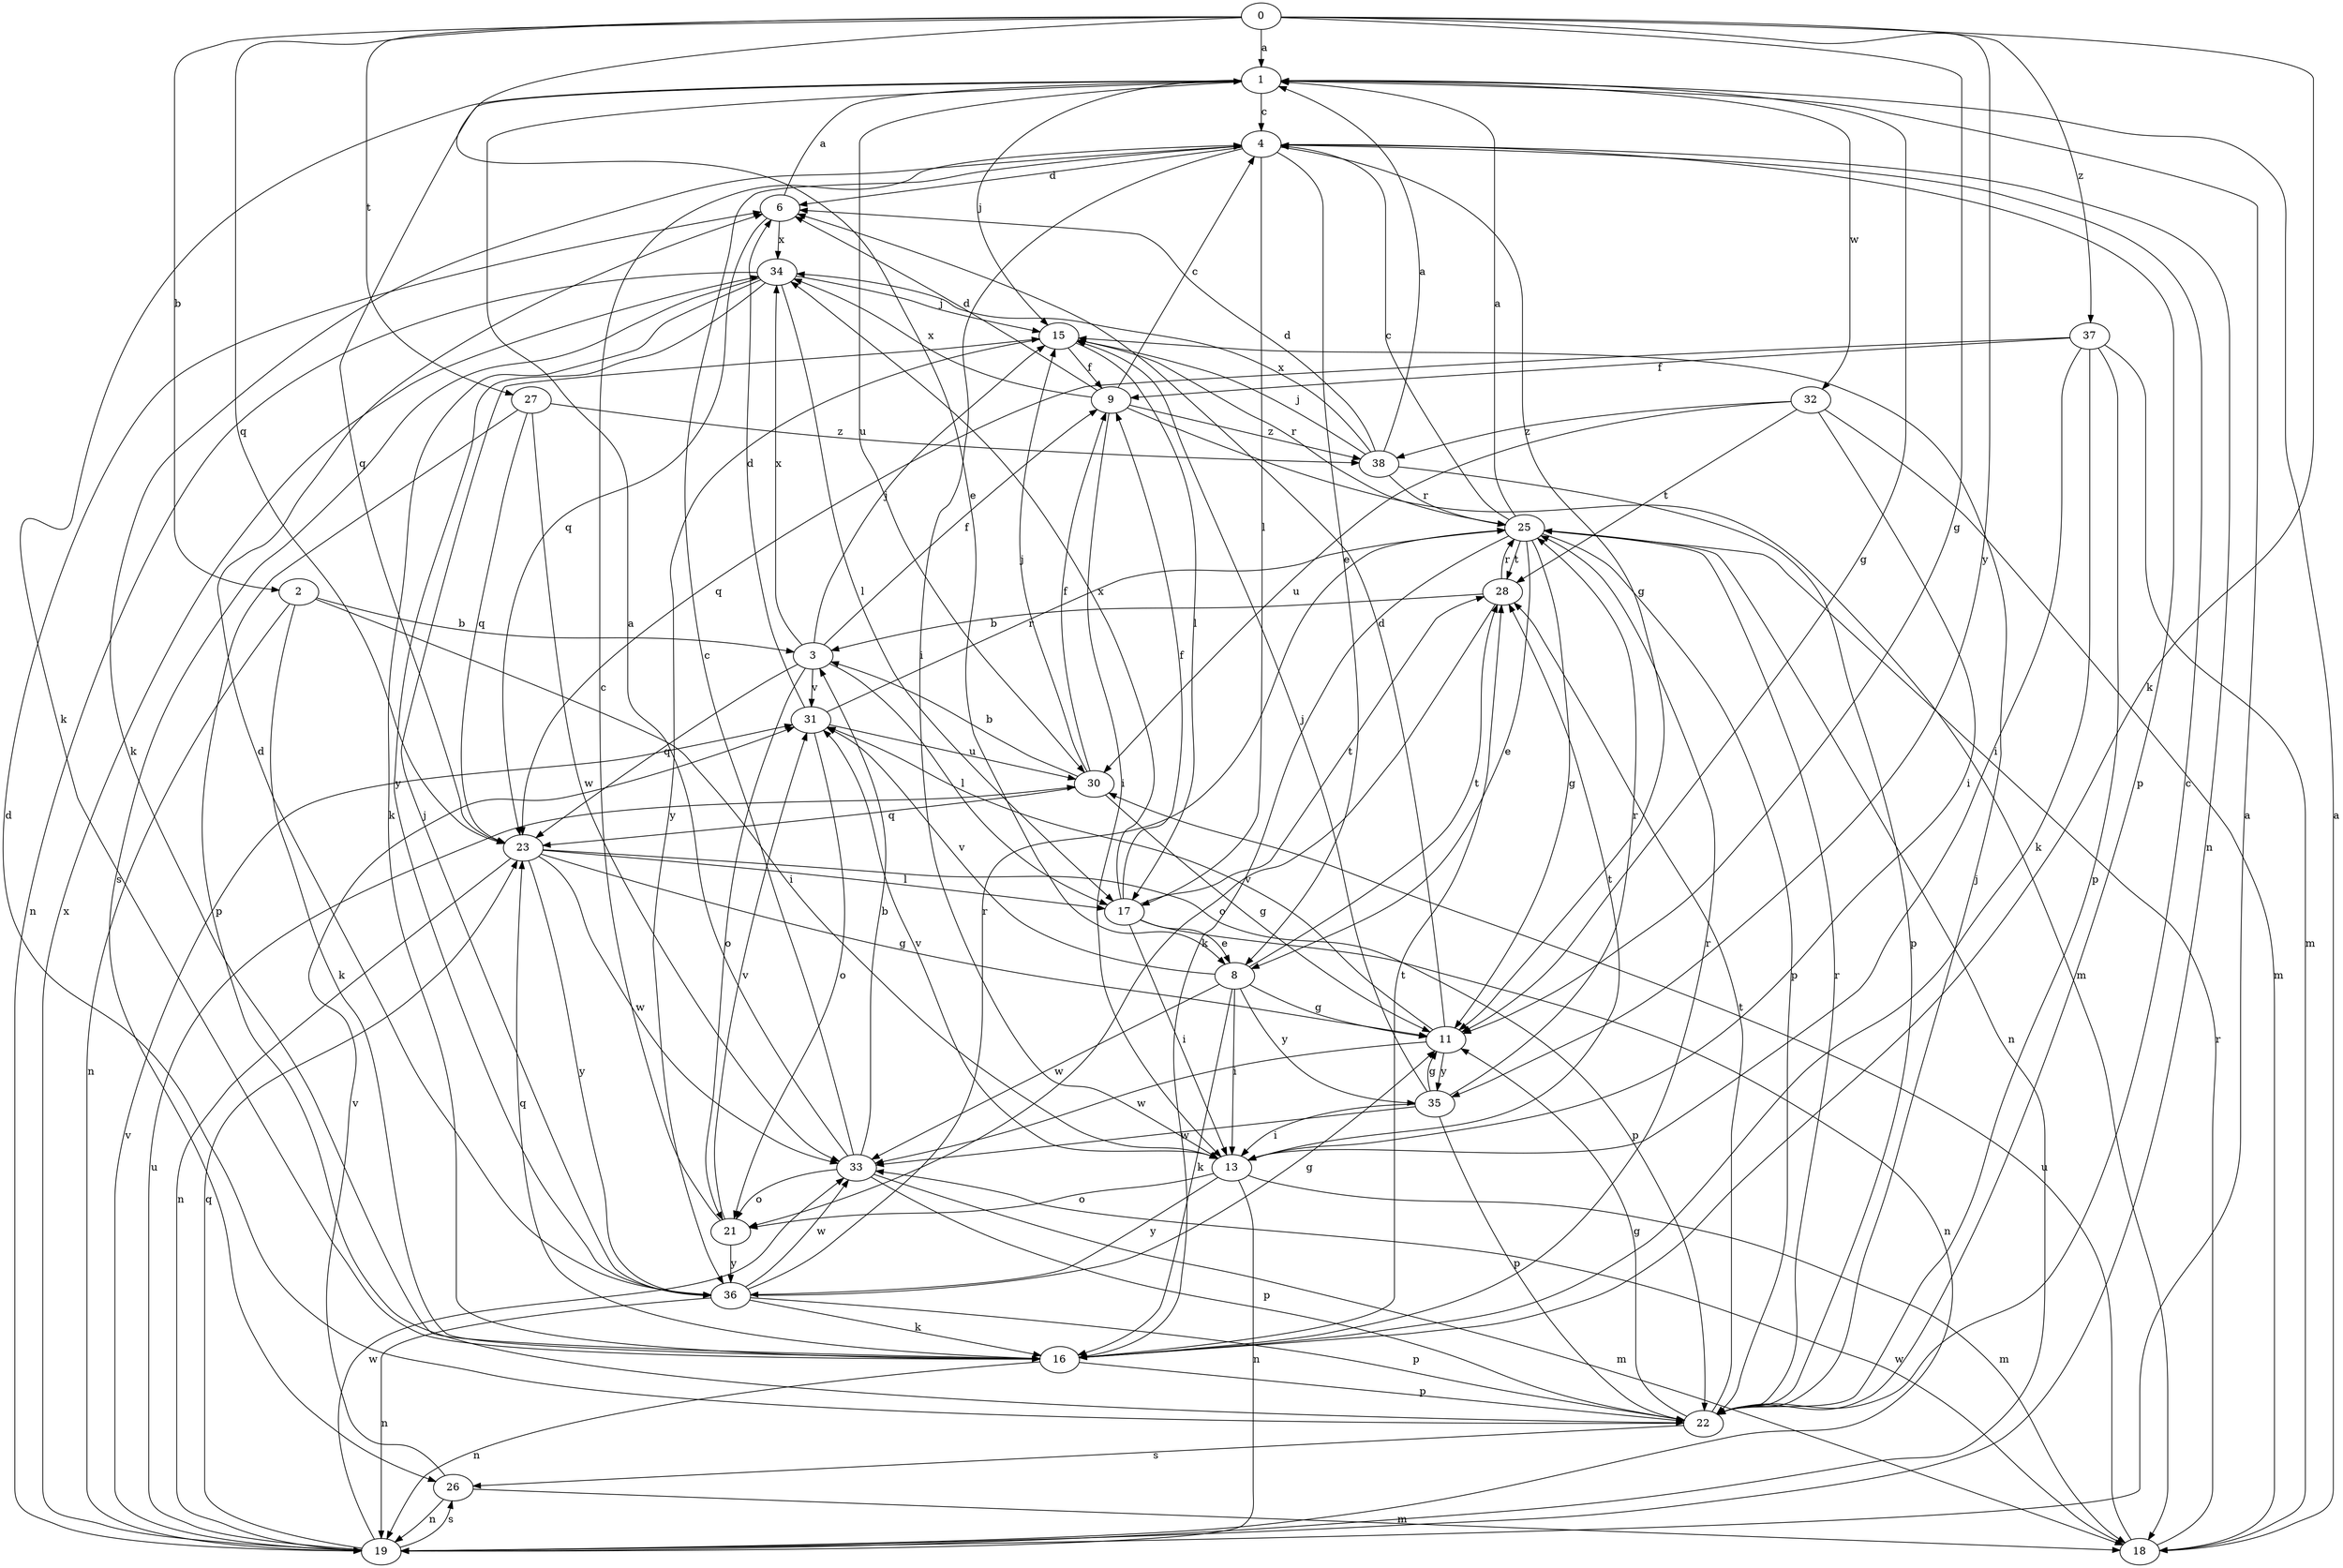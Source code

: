 strict digraph  {
0;
1;
2;
3;
4;
6;
8;
9;
11;
13;
15;
16;
17;
18;
19;
21;
22;
23;
25;
26;
27;
28;
30;
31;
32;
33;
34;
35;
36;
37;
38;
0 -> 1  [label=a];
0 -> 2  [label=b];
0 -> 8  [label=e];
0 -> 11  [label=g];
0 -> 16  [label=k];
0 -> 23  [label=q];
0 -> 27  [label=t];
0 -> 35  [label=y];
0 -> 37  [label=z];
1 -> 4  [label=c];
1 -> 11  [label=g];
1 -> 15  [label=j];
1 -> 16  [label=k];
1 -> 23  [label=q];
1 -> 30  [label=u];
1 -> 32  [label=w];
2 -> 3  [label=b];
2 -> 13  [label=i];
2 -> 16  [label=k];
2 -> 19  [label=n];
3 -> 9  [label=f];
3 -> 15  [label=j];
3 -> 17  [label=l];
3 -> 21  [label=o];
3 -> 23  [label=q];
3 -> 31  [label=v];
3 -> 34  [label=x];
4 -> 6  [label=d];
4 -> 8  [label=e];
4 -> 11  [label=g];
4 -> 13  [label=i];
4 -> 16  [label=k];
4 -> 17  [label=l];
4 -> 19  [label=n];
4 -> 22  [label=p];
6 -> 1  [label=a];
6 -> 23  [label=q];
6 -> 34  [label=x];
8 -> 11  [label=g];
8 -> 13  [label=i];
8 -> 16  [label=k];
8 -> 28  [label=t];
8 -> 31  [label=v];
8 -> 33  [label=w];
8 -> 35  [label=y];
9 -> 4  [label=c];
9 -> 6  [label=d];
9 -> 13  [label=i];
9 -> 18  [label=m];
9 -> 34  [label=x];
9 -> 38  [label=z];
11 -> 6  [label=d];
11 -> 31  [label=v];
11 -> 33  [label=w];
11 -> 35  [label=y];
13 -> 18  [label=m];
13 -> 19  [label=n];
13 -> 21  [label=o];
13 -> 28  [label=t];
13 -> 31  [label=v];
13 -> 36  [label=y];
15 -> 9  [label=f];
15 -> 17  [label=l];
15 -> 25  [label=r];
15 -> 36  [label=y];
16 -> 19  [label=n];
16 -> 22  [label=p];
16 -> 23  [label=q];
16 -> 25  [label=r];
16 -> 28  [label=t];
17 -> 8  [label=e];
17 -> 9  [label=f];
17 -> 13  [label=i];
17 -> 19  [label=n];
17 -> 28  [label=t];
17 -> 34  [label=x];
18 -> 1  [label=a];
18 -> 25  [label=r];
18 -> 30  [label=u];
18 -> 33  [label=w];
19 -> 1  [label=a];
19 -> 23  [label=q];
19 -> 26  [label=s];
19 -> 30  [label=u];
19 -> 31  [label=v];
19 -> 33  [label=w];
19 -> 34  [label=x];
21 -> 4  [label=c];
21 -> 31  [label=v];
21 -> 36  [label=y];
22 -> 4  [label=c];
22 -> 6  [label=d];
22 -> 11  [label=g];
22 -> 15  [label=j];
22 -> 25  [label=r];
22 -> 26  [label=s];
22 -> 28  [label=t];
23 -> 11  [label=g];
23 -> 17  [label=l];
23 -> 19  [label=n];
23 -> 22  [label=p];
23 -> 33  [label=w];
23 -> 36  [label=y];
25 -> 1  [label=a];
25 -> 4  [label=c];
25 -> 8  [label=e];
25 -> 11  [label=g];
25 -> 16  [label=k];
25 -> 19  [label=n];
25 -> 22  [label=p];
25 -> 28  [label=t];
26 -> 18  [label=m];
26 -> 19  [label=n];
26 -> 31  [label=v];
27 -> 22  [label=p];
27 -> 23  [label=q];
27 -> 33  [label=w];
27 -> 38  [label=z];
28 -> 3  [label=b];
28 -> 21  [label=o];
28 -> 25  [label=r];
30 -> 3  [label=b];
30 -> 9  [label=f];
30 -> 11  [label=g];
30 -> 15  [label=j];
30 -> 23  [label=q];
31 -> 6  [label=d];
31 -> 21  [label=o];
31 -> 25  [label=r];
31 -> 30  [label=u];
32 -> 13  [label=i];
32 -> 18  [label=m];
32 -> 28  [label=t];
32 -> 30  [label=u];
32 -> 38  [label=z];
33 -> 1  [label=a];
33 -> 3  [label=b];
33 -> 4  [label=c];
33 -> 18  [label=m];
33 -> 21  [label=o];
33 -> 22  [label=p];
34 -> 15  [label=j];
34 -> 16  [label=k];
34 -> 17  [label=l];
34 -> 19  [label=n];
34 -> 26  [label=s];
34 -> 36  [label=y];
35 -> 11  [label=g];
35 -> 13  [label=i];
35 -> 15  [label=j];
35 -> 22  [label=p];
35 -> 25  [label=r];
35 -> 33  [label=w];
36 -> 6  [label=d];
36 -> 11  [label=g];
36 -> 15  [label=j];
36 -> 16  [label=k];
36 -> 19  [label=n];
36 -> 22  [label=p];
36 -> 25  [label=r];
36 -> 33  [label=w];
37 -> 9  [label=f];
37 -> 13  [label=i];
37 -> 16  [label=k];
37 -> 18  [label=m];
37 -> 22  [label=p];
37 -> 23  [label=q];
38 -> 1  [label=a];
38 -> 6  [label=d];
38 -> 15  [label=j];
38 -> 22  [label=p];
38 -> 25  [label=r];
38 -> 34  [label=x];
}
